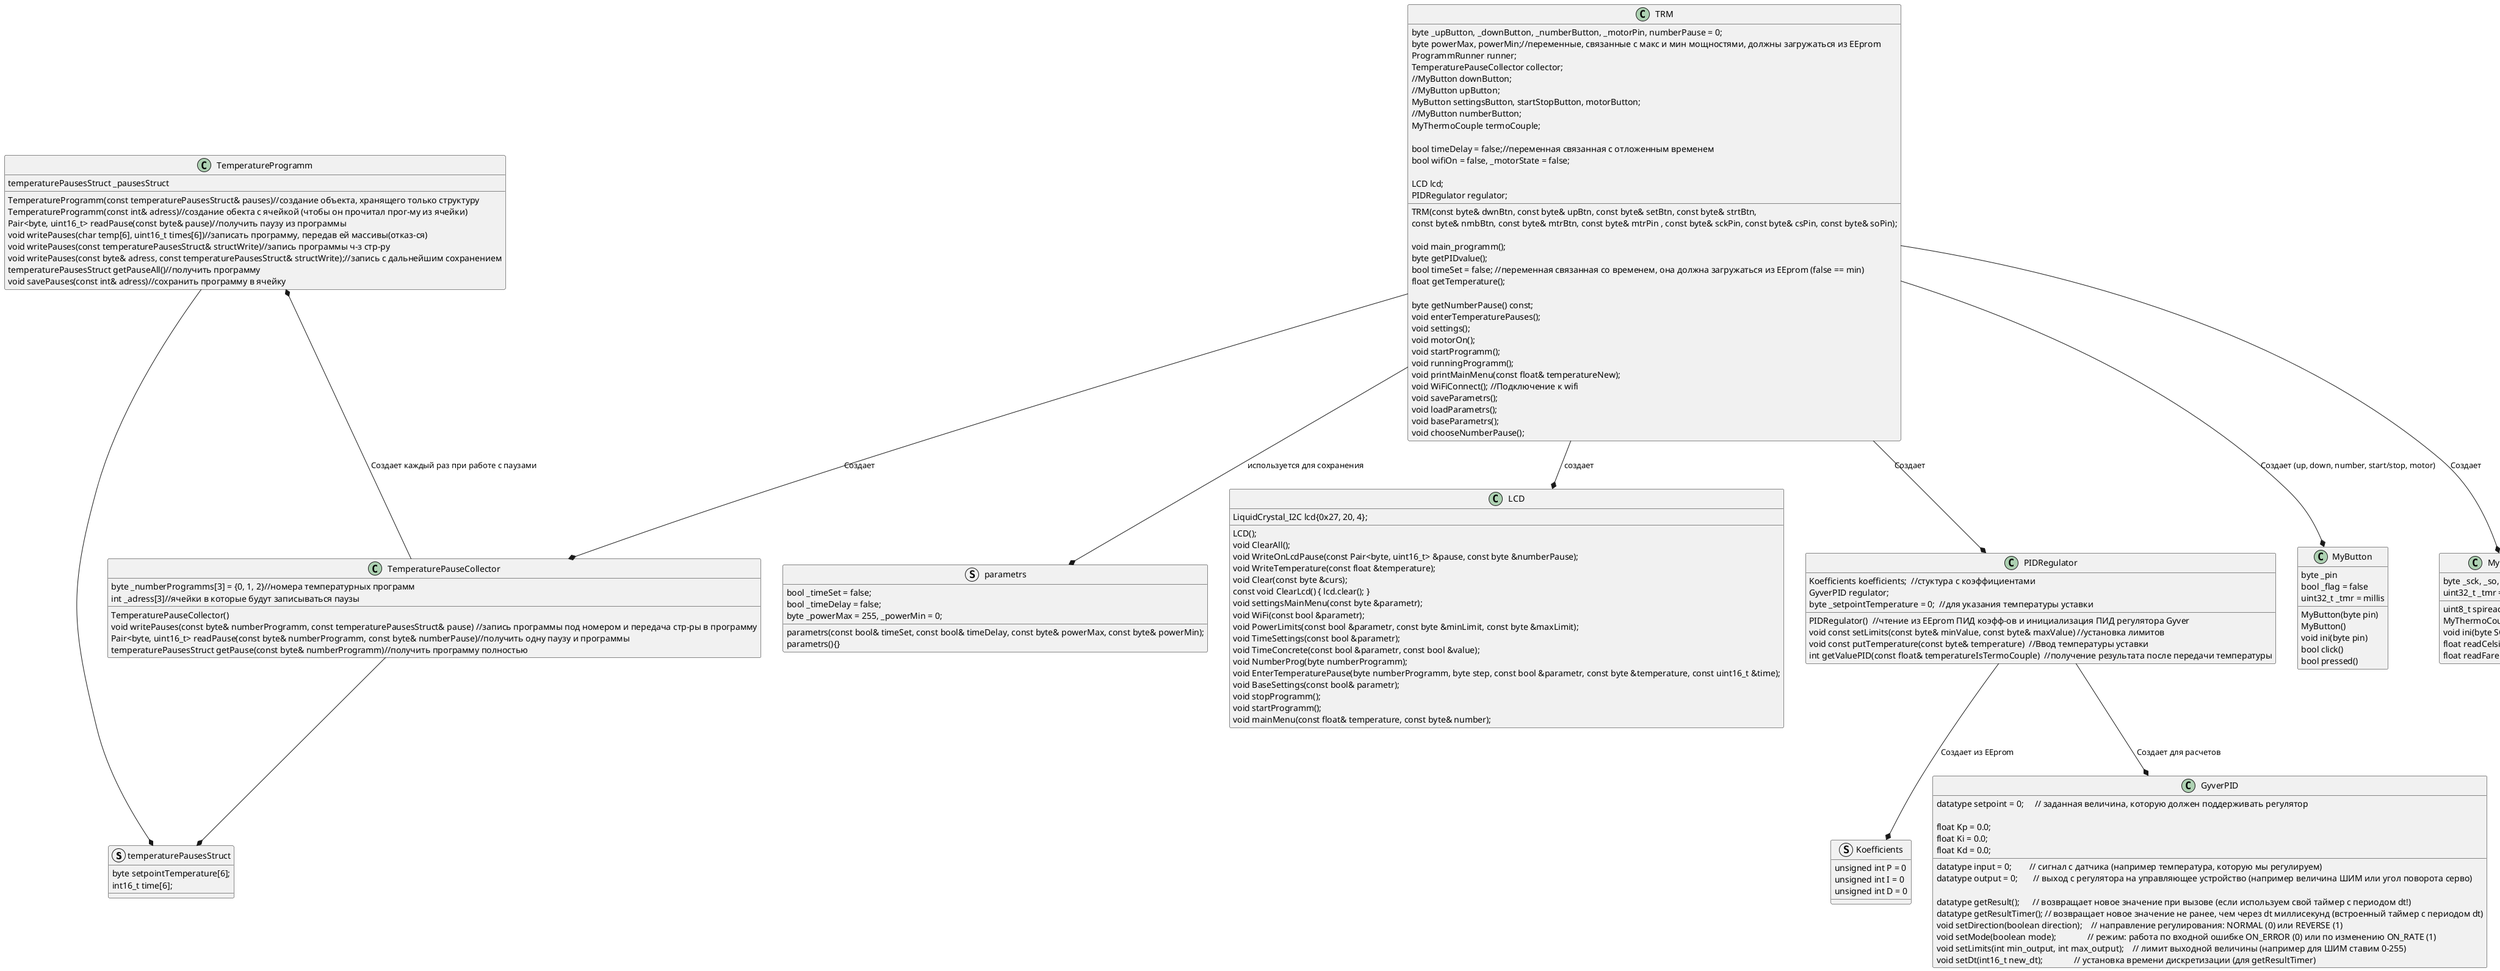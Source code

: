 @startuml Diagramm
struct temperaturePausesStruct{
    byte setpointTemperature[6];
    int16_t time[6];
}

struct parametrs{
    parametrs(const bool& timeSet, const bool& timeDelay, const byte& powerMax, const byte& powerMin);
    parametrs(){}
    bool _timeSet = false;
    bool _timeDelay = false;
    byte _powerMax = 255, _powerMin = 0;

}

class LCD{
    LiquidCrystal_I2C lcd{0x27, 20, 4};
    LCD();
    void ClearAll();
    void WriteOnLcdPause(const Pair<byte, uint16_t> &pause, const byte &numberPause);
    void WriteTemperature(const float &temperature);
    void Clear(const byte &curs);
    const void ClearLcd() { lcd.clear(); }
    void settingsMainMenu(const byte &parametr);
    void WiFi(const bool &parametr);
    void PowerLimits(const bool &parametr, const byte &minLimit, const byte &maxLimit);
    void TimeSettings(const bool &parametr);
    void TimeConcrete(const bool &parametr, const bool &value);
    void NumberProg(byte numberProgramm);
    void EnterTemperaturePause(byte numberProgramm, byte step, const bool &parametr, const byte &temperature, const uint16_t &time);
    void BaseSettings(const bool& parametr);
    void stopProgramm();
    void startProgramm();
    void mainMenu(const float& temperature, const byte& number);
}

class TRM{
    TRM(const byte& dwnBtn, const byte& upBtn, const byte& setBtn, const byte& strtBtn,
        const byte& nmbBtn, const byte& mtrBtn, const byte& mtrPin , const byte& sckPin, const byte& csPin, const byte& soPin);
    
    void main_programm();
    byte getPIDvalue();
    
    byte _upButton, _downButton, _numberButton, _motorPin, numberPause = 0;
    byte powerMax, powerMin;//переменные, связанные с макс и мин мощностями, должны загружаться из EEprom
    ProgrammRunner runner;
    TemperaturePauseCollector collector;
    //MyButton downButton;
    //MyButton upButton;
    MyButton settingsButton, startStopButton, motorButton;
    //MyButton numberButton;
    MyThermoCouple termoCouple;

    bool timeSet = false; //переменная связанная со временем, она должна загружаться из EEprom (false == min)
    bool timeDelay = false;//переменная связанная с отложенным временем
    bool wifiOn = false, _motorState = false;

    LCD lcd;
    PIDRegulator regulator;
    
    float getTemperature();
    
    byte getNumberPause() const;
    void enterTemperaturePauses();
    void settings();
    void motorOn();
    void startProgramm();
    void runningProgramm();
    void printMainMenu(const float& temperatureNew);
    void WiFiConnect(); //Подключение к wifi
    void saveParametrs();
    void loadParametrs();
    void baseParametrs();
    void chooseNumberPause();
}

class TemperatureProgramm{
    temperaturePausesStruct _pausesStruct
    TemperatureProgramm(const temperaturePausesStruct& pauses)//создание объекта, хранящего только структуру
    TemperatureProgramm(const int& adress)//создание обекта с ячейкой (чтобы он прочитал прог-му из ячейки)
    Pair<byte, uint16_t> readPause(const byte& pause)//получить паузу из программы
    void writePauses(char temp[6], uint16_t times[6])//записать программу, передав ей массивы(отказ-ся)
    void writePauses(const temperaturePausesStruct& structWrite)//запись программы ч-з стр-ру
    void writePauses(const byte& adress, const temperaturePausesStruct& structWrite);//запись с дальнейшим сохранением
    temperaturePausesStruct getPauseAll()//получить программу
    void savePauses(const int& adress)//сохранить программу в ячейку
}

class TemperaturePauseCollector{
    byte _numberProgramms[3] = {0, 1, 2}//номера температурных программ
    int _adress[3]//ячейки в которые будут записываться паузы
    TemperaturePauseCollector()
    void writePauses(const byte& numberProgramm, const temperaturePausesStruct& pause) //запись программы под номером и передача стр-ры в программу
    Pair<byte, uint16_t> readPause(const byte& numberProgramm, const byte& numberPause)//получить одну паузу и программы
    temperaturePausesStruct getPause(const byte& numberProgramm)//получить программу полностью
}


struct Koefficients{
    unsigned int P = 0
    unsigned int I = 0
    unsigned int D = 0
}

class PIDRegulator{
    Koefficients koefficients;  //стуктура с коэффициентами
    GyverPID regulator;
    byte _setpointTemperature = 0;  //для указания температуры уставки
    PIDRegulator()  //чтение из EEprom ПИД коэфф-ов и инициализация ПИД регулятора Gyver
    void const setLimits(const byte& minValue, const byte& maxValue) //установка лимитов
    void const putTemperature(const byte& temperature)  //Ввод температуры уставки
    int getValuePID(const float& temperatureIsTermoCouple)  //получение результата после передачи температуры
}



class GyverPID{
    datatype setpoint = 0;     // заданная величина, которую должен поддерживать регулятор
    datatype input = 0;        // сигнал с датчика (например температура, которую мы регулируем)
    datatype output = 0;       // выход с регулятора на управляющее устройство (например величина ШИМ или угол поворота серво)

    datatype getResult();      // возвращает новое значение при вызове (если используем свой таймер с периодом dt!)
    datatype getResultTimer(); // возвращает новое значение не ранее, чем через dt миллисекунд (встроенный таймер с периодом dt)
    void setDirection(boolean direction);    // направление регулирования: NORMAL (0) или REVERSE (1)
    void setMode(boolean mode);              // режим: работа по входной ошибке ON_ERROR (0) или по изменению ON_RATE (1)
    void setLimits(int min_output, int max_output);    // лимит выходной величины (например для ШИМ ставим 0-255)
    void setDt(int16_t new_dt);              // установка времени дискретизации (для getResultTimer)
    float Kp = 0.0;
    float Ki = 0.0;
    float Kd = 0.0;
}

class MyButton{
    byte _pin
    bool _flag = false
    uint32_t _tmr = millis
    MyButton(byte pin)
    MyButton()
    void ini(byte pin)
    bool click()
    bool pressed()
}

class MyThermoCouple{
    byte _sck, _so, _cs;
    uint8_t spiread(void);
    uint32_t _tmr = millis;
    MyThermoCouple();
    void ini(byte SCK, byte CS, byte SO);
    float readCelsius();
    float readFarenheit();
}
TRM--*LCD : создает
TRM --* PIDRegulator : Создает
TRM --* parametrs : используется для сохранения
TemperaturePauseCollector --* temperaturePausesStruct
TemperatureProgramm --* temperaturePausesStruct
PIDRegulator --* Koefficients : Создает из EEprom
PIDRegulator --* GyverPID : Создает для расчетов
TRM--*MyButton : Создает (up, down, number, start/stop, motor)
TRM--*MyThermoCouple : Создает
TRM--*TemperaturePauseCollector: Создает
TemperatureProgramm *--TemperaturePauseCollector:Создает каждый раз при работе с паузами
@enduml